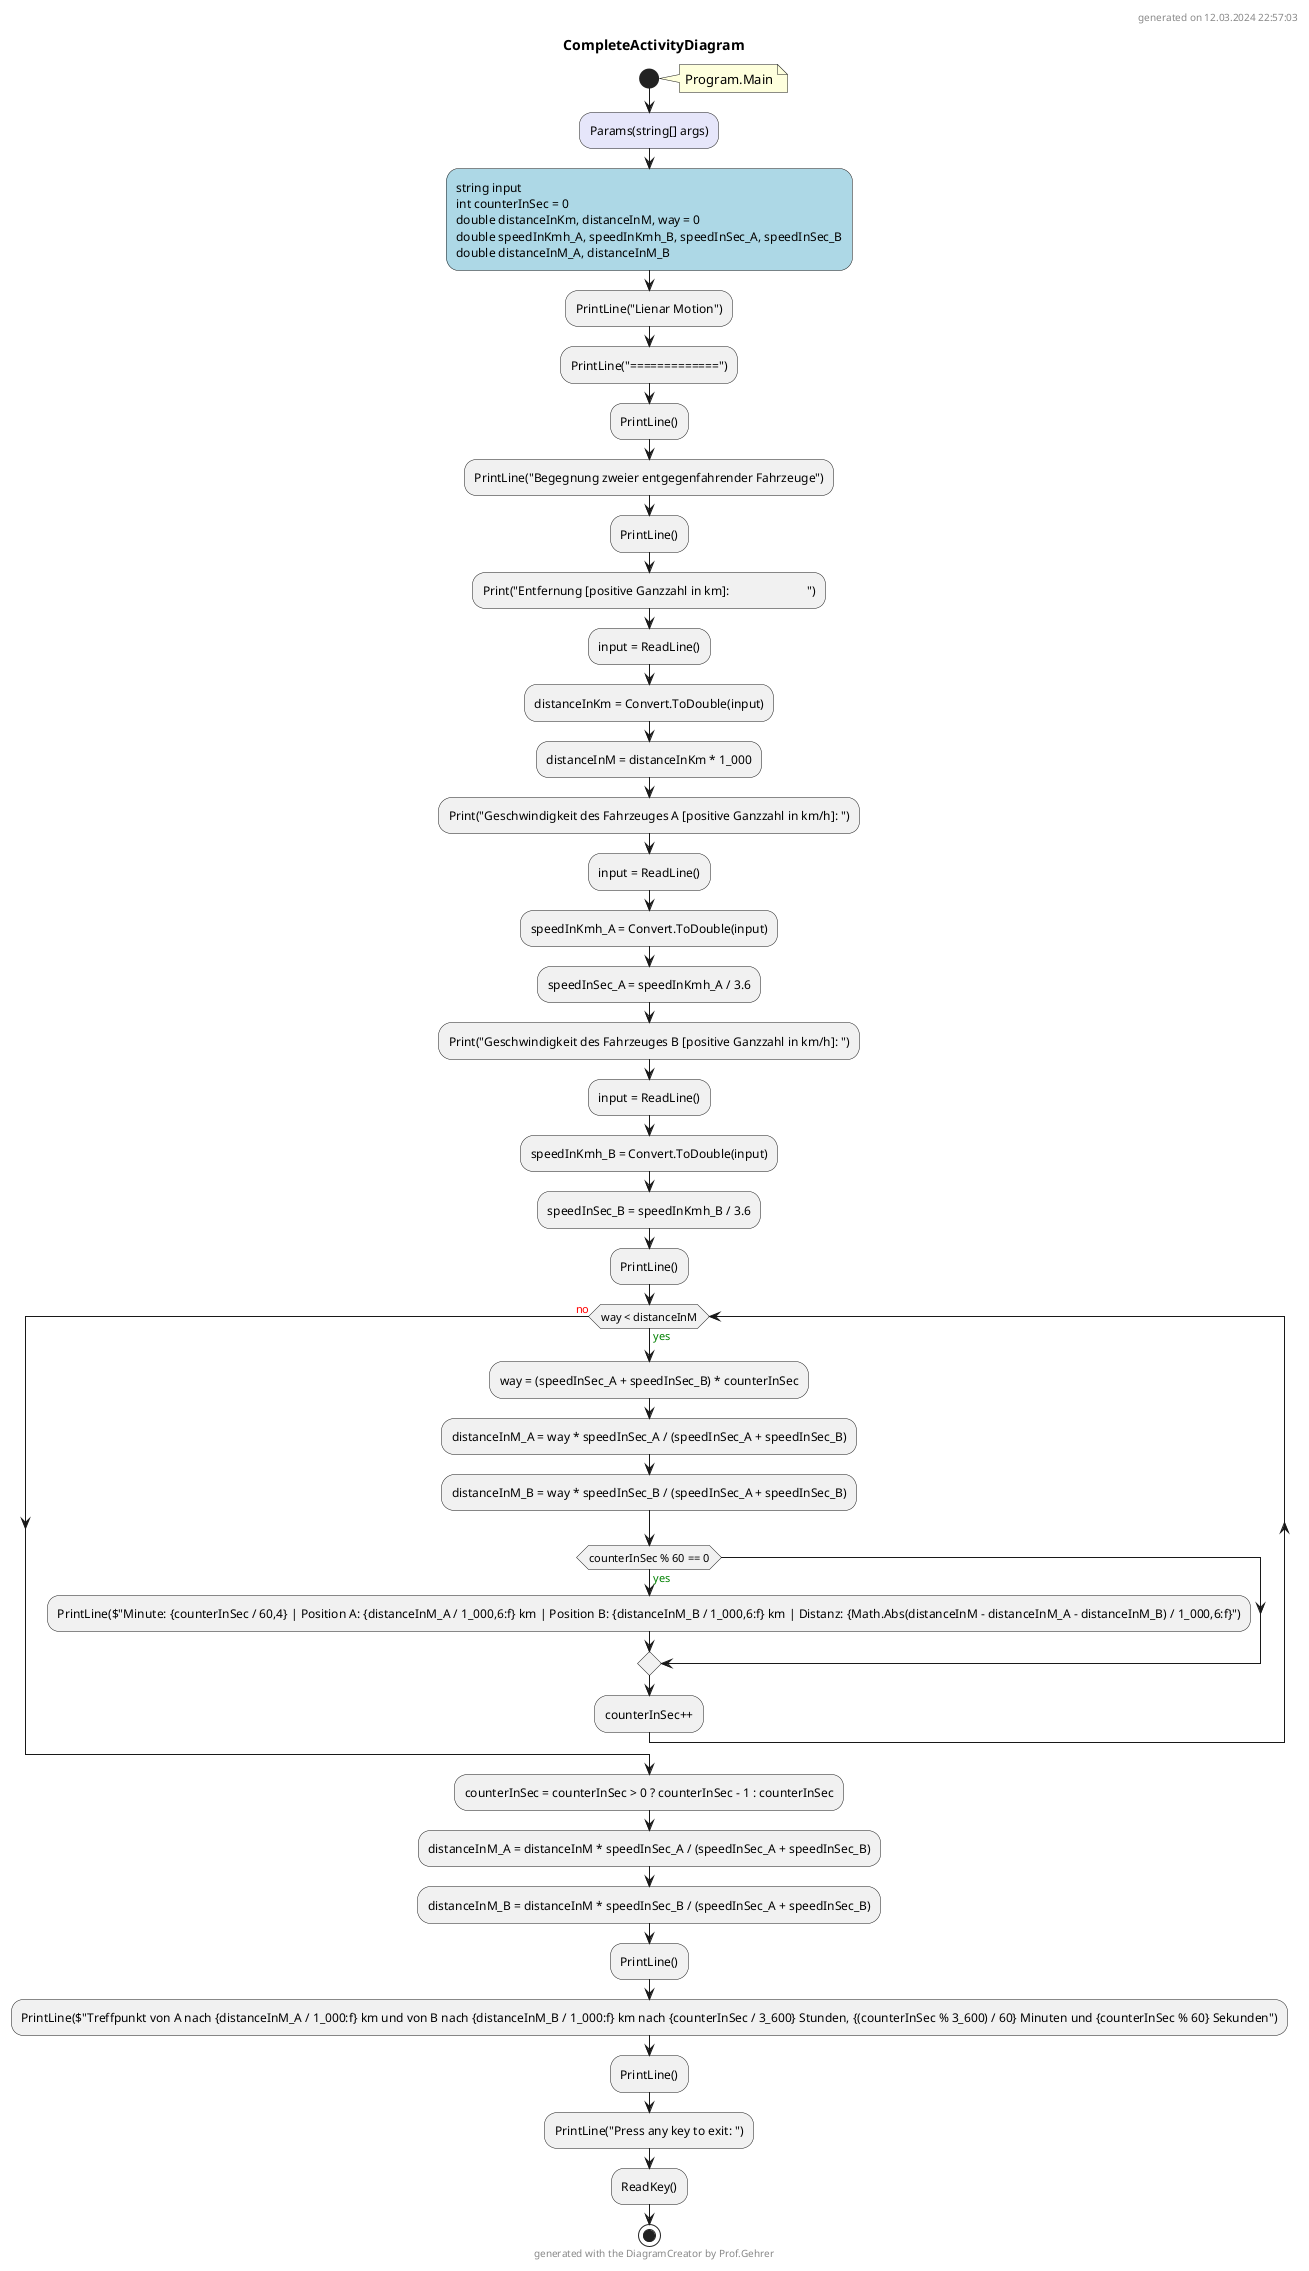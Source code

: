 @startuml CompleteActivityDiagram
header
generated on 12.03.2024 22:57:03
end header
title CompleteActivityDiagram
start
note right:  Program.Main
#Lavender:Params(string[] args);
#LightBlue:string input
int counterInSec = 0
double distanceInKm, distanceInM, way = 0
double speedInKmh_A, speedInKmh_B, speedInSec_A, speedInSec_B
double distanceInM_A, distanceInM_B;
:PrintLine("Lienar Motion");
:PrintLine("=============");
:PrintLine();
:PrintLine("Begegnung zweier entgegenfahrender Fahrzeuge");
:PrintLine();
:Print("Entfernung [positive Ganzzahl in km]:                         ");
:input = ReadLine();
:distanceInKm = Convert.ToDouble(input);
:distanceInM = distanceInKm * 1_000;
:Print("Geschwindigkeit des Fahrzeuges A [positive Ganzzahl in km/h]: ");
:input = ReadLine();
:speedInKmh_A = Convert.ToDouble(input);
:speedInSec_A = speedInKmh_A / 3.6;
:Print("Geschwindigkeit des Fahrzeuges B [positive Ganzzahl in km/h]: ");
:input = ReadLine();
:speedInKmh_B = Convert.ToDouble(input);
:speedInSec_B = speedInKmh_B / 3.6;
:PrintLine();
while (way < distanceInM) is (<color:green>yes)
    :way = (speedInSec_A + speedInSec_B) * counterInSec;
    :distanceInM_A = way * speedInSec_A / (speedInSec_A + speedInSec_B);
    :distanceInM_B = way * speedInSec_B / (speedInSec_A + speedInSec_B);
    if (counterInSec % 60 == 0) then (<color:green>yes)
        :PrintLine($"Minute: {counterInSec / 60,4} | Position A: {distanceInM_A / 1_000,6:f} km | Position B: {distanceInM_B / 1_000,6:f} km | Distanz: {Math.Abs(distanceInM - distanceInM_A - distanceInM_B) / 1_000,6:f}");
    endif
    :counterInSec++;
endwhile (<color:red>no)
:counterInSec = counterInSec > 0 ? counterInSec - 1 : counterInSec;
:distanceInM_A = distanceInM * speedInSec_A / (speedInSec_A + speedInSec_B);
:distanceInM_B = distanceInM * speedInSec_B / (speedInSec_A + speedInSec_B);
:PrintLine();
:PrintLine($"Treffpunkt von A nach {distanceInM_A / 1_000:f} km und von B nach {distanceInM_B / 1_000:f} km nach {counterInSec / 3_600} Stunden, {(counterInSec % 3_600) / 60} Minuten und {counterInSec % 60} Sekunden");
:PrintLine();
:PrintLine("Press any key to exit: ");
:ReadKey();
stop
footer
generated with the DiagramCreator by Prof.Gehrer
end footer
@enduml
